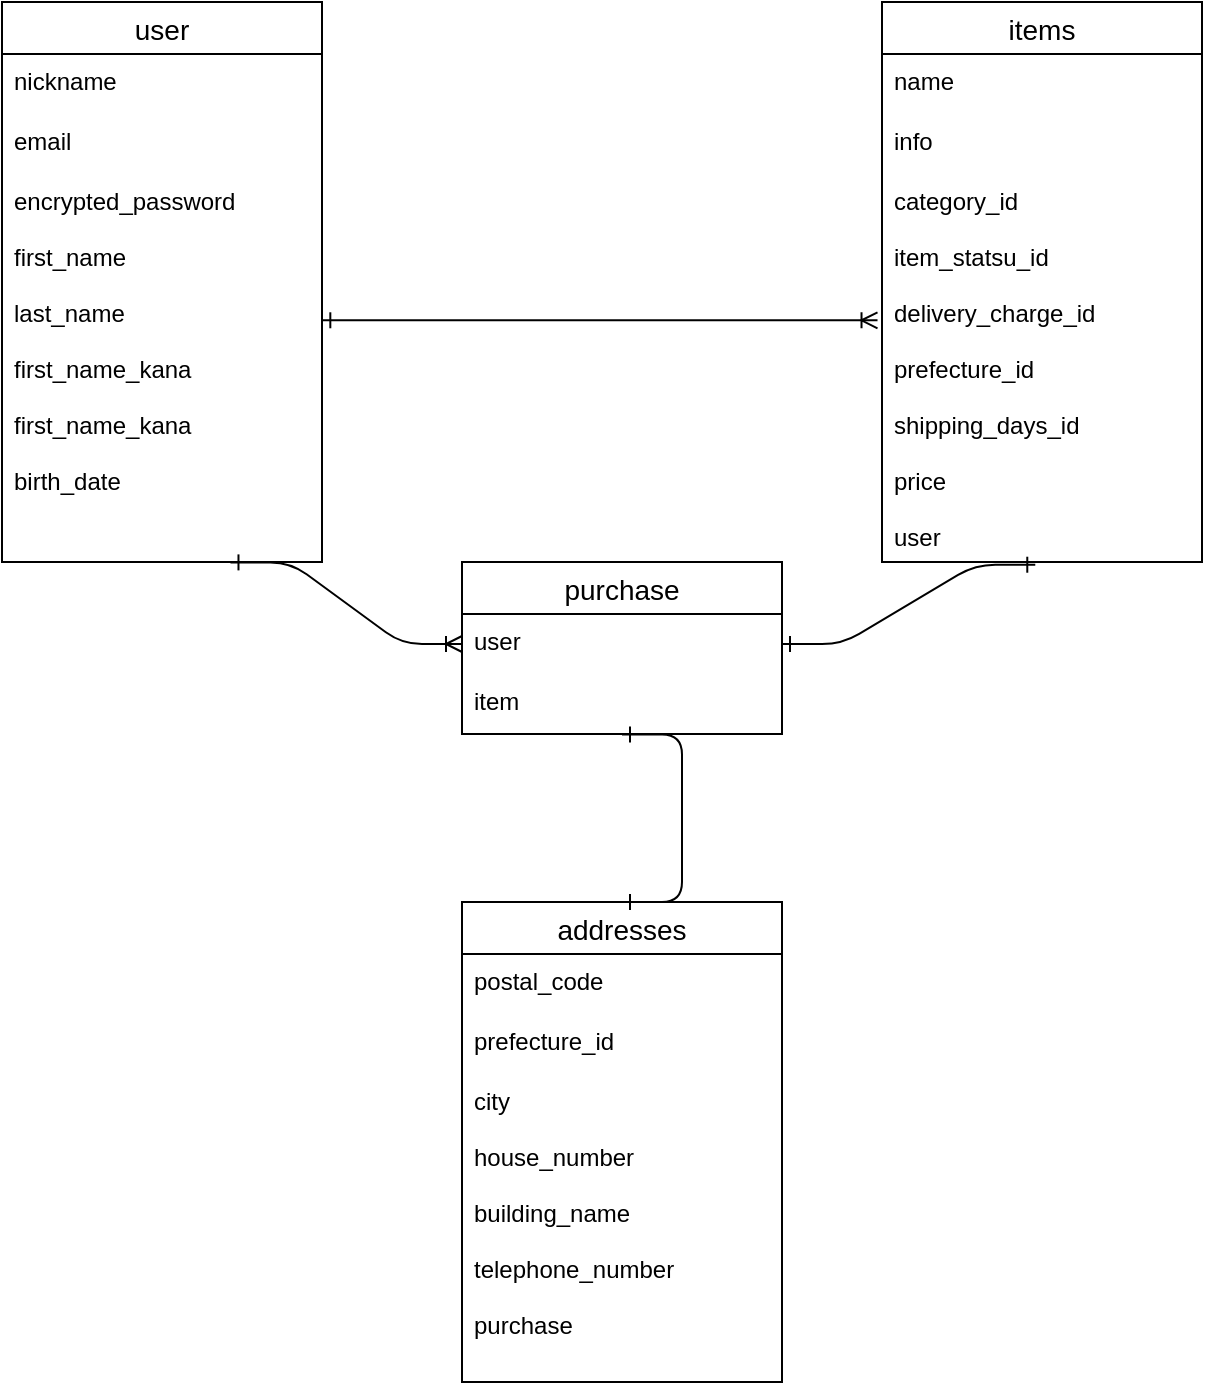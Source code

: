 <mxfile>
    <diagram id="MazinwiDiZowL5Nr7_u5" name="ページ1">
        <mxGraphModel dx="970" dy="756" grid="1" gridSize="10" guides="1" tooltips="1" connect="1" arrows="1" fold="1" page="1" pageScale="1" pageWidth="827" pageHeight="1169" math="0" shadow="0">
            <root>
                <mxCell id="0"/>
                <mxCell id="1" parent="0"/>
                <mxCell id="19" value="items" style="swimlane;fontStyle=0;childLayout=stackLayout;horizontal=1;startSize=26;horizontalStack=0;resizeParent=1;resizeParentMax=0;resizeLast=0;collapsible=1;marginBottom=0;align=center;fontSize=14;" vertex="1" parent="1">
                    <mxGeometry x="570" y="390" width="160" height="280" as="geometry"/>
                </mxCell>
                <mxCell id="20" value="name" style="text;strokeColor=none;fillColor=none;spacingLeft=4;spacingRight=4;overflow=hidden;rotatable=0;points=[[0,0.5],[1,0.5]];portConstraint=eastwest;fontSize=12;" vertex="1" parent="19">
                    <mxGeometry y="26" width="160" height="30" as="geometry"/>
                </mxCell>
                <mxCell id="21" value="info" style="text;strokeColor=none;fillColor=none;spacingLeft=4;spacingRight=4;overflow=hidden;rotatable=0;points=[[0,0.5],[1,0.5]];portConstraint=eastwest;fontSize=12;" vertex="1" parent="19">
                    <mxGeometry y="56" width="160" height="30" as="geometry"/>
                </mxCell>
                <mxCell id="22" value="category_id&#10;&#10;item_statsu_id&#10;&#10;delivery_charge_id&#10;&#10;prefecture_id&#10;&#10;shipping_days_id&#10;&#10;price&#10;&#10;user&#10;&#10;" style="text;strokeColor=none;fillColor=none;spacingLeft=4;spacingRight=4;overflow=hidden;rotatable=0;points=[[0,0.5],[1,0.5]];portConstraint=eastwest;fontSize=12;" vertex="1" parent="19">
                    <mxGeometry y="86" width="160" height="194" as="geometry"/>
                </mxCell>
                <mxCell id="23" value="user" style="swimlane;fontStyle=0;childLayout=stackLayout;horizontal=1;startSize=26;horizontalStack=0;resizeParent=1;resizeParentMax=0;resizeLast=0;collapsible=1;marginBottom=0;align=center;fontSize=14;" vertex="1" parent="1">
                    <mxGeometry x="130" y="390" width="160" height="280" as="geometry"/>
                </mxCell>
                <mxCell id="24" value="nickname" style="text;strokeColor=none;fillColor=none;spacingLeft=4;spacingRight=4;overflow=hidden;rotatable=0;points=[[0,0.5],[1,0.5]];portConstraint=eastwest;fontSize=12;" vertex="1" parent="23">
                    <mxGeometry y="26" width="160" height="30" as="geometry"/>
                </mxCell>
                <mxCell id="25" value="email" style="text;strokeColor=none;fillColor=none;spacingLeft=4;spacingRight=4;overflow=hidden;rotatable=0;points=[[0,0.5],[1,0.5]];portConstraint=eastwest;fontSize=12;" vertex="1" parent="23">
                    <mxGeometry y="56" width="160" height="30" as="geometry"/>
                </mxCell>
                <mxCell id="26" value="encrypted_password&#10;&#10;first_name&#10;&#10;last_name&#10;&#10;first_name_kana&#10;&#10;first_name_kana&#10;&#10;birth_date&#10;&#10;&#10;&#10;&#10;" style="text;strokeColor=none;fillColor=none;spacingLeft=4;spacingRight=4;overflow=hidden;rotatable=0;points=[[0,0.5],[1,0.5]];portConstraint=eastwest;fontSize=12;" vertex="1" parent="23">
                    <mxGeometry y="86" width="160" height="194" as="geometry"/>
                </mxCell>
                <mxCell id="434" value="purchase" style="swimlane;fontStyle=0;childLayout=stackLayout;horizontal=1;startSize=26;horizontalStack=0;resizeParent=1;resizeParentMax=0;resizeLast=0;collapsible=1;marginBottom=0;align=center;fontSize=14;" vertex="1" parent="1">
                    <mxGeometry x="360" y="670" width="160" height="86" as="geometry"/>
                </mxCell>
                <mxCell id="435" value="user" style="text;strokeColor=none;fillColor=none;spacingLeft=4;spacingRight=4;overflow=hidden;rotatable=0;points=[[0,0.5],[1,0.5]];portConstraint=eastwest;fontSize=12;" vertex="1" parent="434">
                    <mxGeometry y="26" width="160" height="30" as="geometry"/>
                </mxCell>
                <mxCell id="436" value="item" style="text;strokeColor=none;fillColor=none;spacingLeft=4;spacingRight=4;overflow=hidden;rotatable=0;points=[[0,0.5],[1,0.5]];portConstraint=eastwest;fontSize=12;" vertex="1" parent="434">
                    <mxGeometry y="56" width="160" height="30" as="geometry"/>
                </mxCell>
                <mxCell id="438" value="" style="edgeStyle=entityRelationEdgeStyle;fontSize=12;html=1;endArrow=ERoneToMany;entryX=0;entryY=0.5;entryDx=0;entryDy=0;exitX=0.714;exitY=1.001;exitDx=0;exitDy=0;exitPerimeter=0;startArrow=ERone;startFill=0;" edge="1" parent="1" source="26" target="435">
                    <mxGeometry width="100" height="100" relative="1" as="geometry">
                        <mxPoint x="350" y="850" as="sourcePoint"/>
                        <mxPoint x="450" y="750" as="targetPoint"/>
                    </mxGeometry>
                </mxCell>
                <mxCell id="441" value="" style="edgeStyle=entityRelationEdgeStyle;fontSize=12;html=1;endArrow=ERoneToMany;entryX=-0.014;entryY=0.377;entryDx=0;entryDy=0;entryPerimeter=0;exitX=1.001;exitY=0.377;exitDx=0;exitDy=0;exitPerimeter=0;startArrow=ERone;startFill=0;" edge="1" parent="1" source="26" target="22">
                    <mxGeometry width="100" height="100" relative="1" as="geometry">
                        <mxPoint x="320" y="740" as="sourcePoint"/>
                        <mxPoint x="420" y="640" as="targetPoint"/>
                    </mxGeometry>
                </mxCell>
                <mxCell id="442" value="" style="edgeStyle=entityRelationEdgeStyle;fontSize=12;html=1;endArrow=ERone;startArrow=ERone;exitX=1;exitY=0.5;exitDx=0;exitDy=0;entryX=0.479;entryY=1.007;entryDx=0;entryDy=0;entryPerimeter=0;startFill=0;endFill=0;" edge="1" parent="1" source="435" target="22">
                    <mxGeometry width="100" height="100" relative="1" as="geometry">
                        <mxPoint x="380" y="740" as="sourcePoint"/>
                        <mxPoint x="600" y="720" as="targetPoint"/>
                    </mxGeometry>
                </mxCell>
                <mxCell id="445" value="addresses" style="swimlane;fontStyle=0;childLayout=stackLayout;horizontal=1;startSize=26;horizontalStack=0;resizeParent=1;resizeParentMax=0;resizeLast=0;collapsible=1;marginBottom=0;align=center;fontSize=14;" vertex="1" parent="1">
                    <mxGeometry x="360" y="840" width="160" height="240" as="geometry"/>
                </mxCell>
                <mxCell id="446" value="postal_code" style="text;strokeColor=none;fillColor=none;spacingLeft=4;spacingRight=4;overflow=hidden;rotatable=0;points=[[0,0.5],[1,0.5]];portConstraint=eastwest;fontSize=12;" vertex="1" parent="445">
                    <mxGeometry y="26" width="160" height="30" as="geometry"/>
                </mxCell>
                <mxCell id="447" value="prefecture_id&#10;" style="text;strokeColor=none;fillColor=none;spacingLeft=4;spacingRight=4;overflow=hidden;rotatable=0;points=[[0,0.5],[1,0.5]];portConstraint=eastwest;fontSize=12;" vertex="1" parent="445">
                    <mxGeometry y="56" width="160" height="30" as="geometry"/>
                </mxCell>
                <mxCell id="448" value="city&#10;&#10;house_number&#10;&#10;building_name&#10;&#10;telephone_number&#10;&#10;purchase" style="text;strokeColor=none;fillColor=none;spacingLeft=4;spacingRight=4;overflow=hidden;rotatable=0;points=[[0,0.5],[1,0.5]];portConstraint=eastwest;fontSize=12;" vertex="1" parent="445">
                    <mxGeometry y="86" width="160" height="154" as="geometry"/>
                </mxCell>
                <mxCell id="449" value="" style="edgeStyle=entityRelationEdgeStyle;fontSize=12;html=1;endArrow=ERone;startArrow=ERone;exitX=0.5;exitY=0;exitDx=0;exitDy=0;entryX=0.5;entryY=1.007;entryDx=0;entryDy=0;entryPerimeter=0;rounded=1;startFill=0;endFill=0;" edge="1" parent="1" source="445" target="436">
                    <mxGeometry width="100" height="100" relative="1" as="geometry">
                        <mxPoint x="370" y="880" as="sourcePoint"/>
                        <mxPoint x="438" y="760" as="targetPoint"/>
                    </mxGeometry>
                </mxCell>
            </root>
        </mxGraphModel>
    </diagram>
</mxfile>